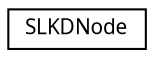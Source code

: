 digraph "Graphical Class Hierarchy"
{
 // LATEX_PDF_SIZE
  edge [fontname="Arial.ttf",fontsize="10",labelfontname="Arial.ttf",labelfontsize="10"];
  node [fontname="Arial.ttf",fontsize="10",shape=record];
  rankdir="LR";
  Node0 [label="SLKDNode",height=0.2,width=0.4,color="black", fillcolor="white", style="filled",URL="$class_s_l_k_d_node.html",tooltip=" "];
}
